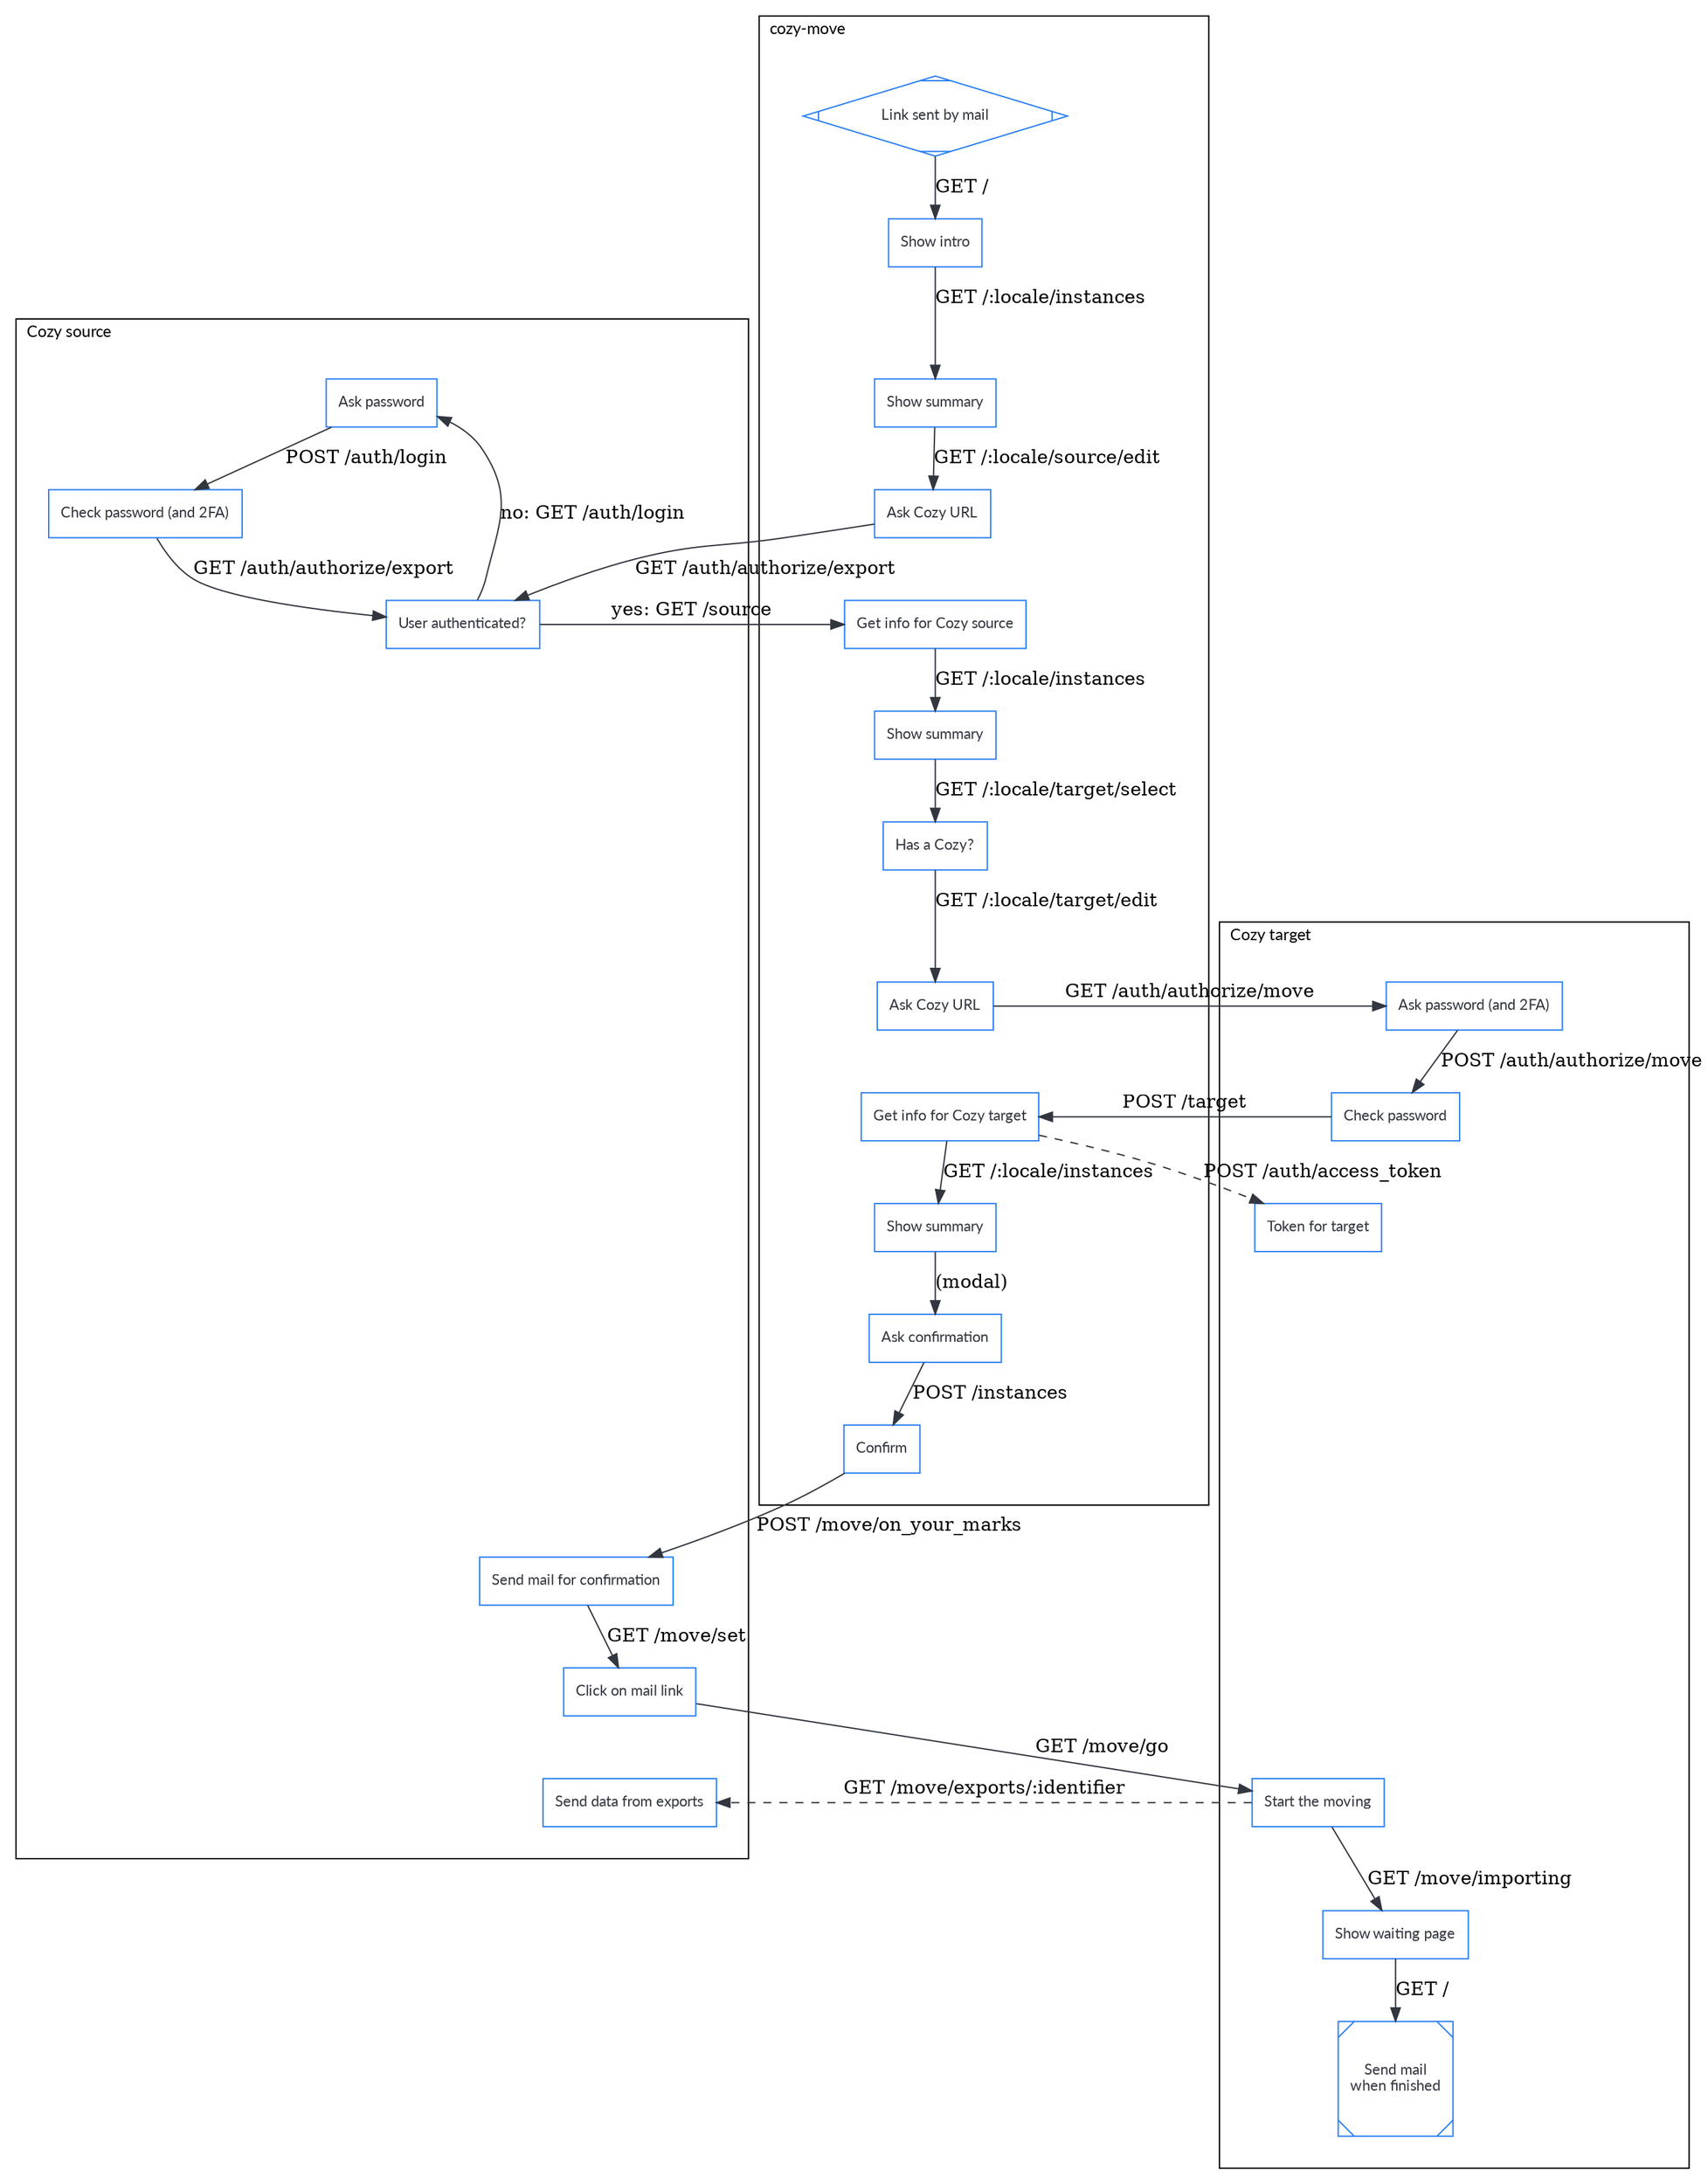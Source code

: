 digraph bitwarden {
	graph [splines=true];
	node [shape="box", fontname="lato", fontsize=11, margin=0.12, color="#297EF2", fontcolor="#32363F"];
	edge [color="#32363F"];
	ranksep=0.45; nodesep=1.5;

	// Hidden, to order the clusters
	s_export_2 -> m_edit_1 [style="invis"]

	subgraph cluster_source {
		label="Cozy source"; labeljust="l"; fontname="lato"; fontsize=12; margin=24; rankdir=TB;
		s_export [label="User authenticated?"]
		s_export_2 [label="Ask password"]
		s_export_3 [label="Check password (and 2FA)"]
		s_confirm [label="Send mail for confirmation"]
		s_mail [label="Click on mail link"]
		s_data [label="Send data from exports"]
		s_fake_1, s_fake_2, s_fake_3, s_fake_4, s_fake_5, s_fake_6, s_fake_7 [style="invis"]
	}

	subgraph cluster_move {
		label="cozy-move"; labeljust="l"; fontname="lato"; fontsize=12; margin=24;
		m_init [label="Link sent by mail"; shape="Mdiamond"]
		m_index_1 [label="Show summary"]
		m_edit_1 [label="Ask Cozy URL"]
		m_source [label="Get info for Cozy source"]
		m_intro [label="Show intro"]
		m_index_2 [label="Show summary"]
		m_select [label="Has a Cozy?"]
		m_edit_2 [label="Ask Cozy URL"]
		m_target [label="Get info for Cozy target"]
		m_index_3 [label="Show summary"]
		m_warning [label="Ask confirmation"]
		m_confirm [label="Confirm"]
	}

	subgraph cluster_target {
		label="Cozy target"; labeljust="l"; fontname="lato"; fontsize=12; margin=24;
		t_export [label="Ask password (and 2FA)"]
		t_export_2 [label="Check password"]
		t_token [label="Token for target"]
		t_run [label="Start the moving"]
		t_wait [label="Show waiting page"]
		t_done [label="Send mail\nwhen finished"; shape="Msquare"]
		t_fake_1, t_fake_2, t_fake_3, t_fake_4 [style="invis"]
	}

	// User
	m_init -> m_intro [label="GET /"]
	m_intro -> m_index_1 [label="GET /:locale/instances"]
	m_index_1 -> m_edit_1 [label="GET /:locale/source/edit"]
	m_edit_1 -> s_export [label="GET /auth/authorize/export"]
	s_export -> s_export_2 [label="no: GET /auth/login"; constraint=false]
	s_export_2 -> s_export_3 [label="POST /auth/login"]
	s_export_3 -> s_export [label="GET /auth/authorize/export"]
	s_export -> m_source [label="yes: GET /source"]
	m_source -> m_index_2 [label="GET /:locale/instances"]
	m_index_2 -> m_select [label="GET /:locale/target/select"]
	m_select -> m_edit_2 [label="GET /:locale/target/edit"]
	m_edit_2 -> t_export [label="GET /auth/authorize/move"]
	t_export -> t_export_2 [label="POST /auth/authorize/move"]
	t_export_2 -> m_target [label="POST /target"]
	m_target -> m_index_3 [label="GET /:locale/instances"]
	m_index_3 -> m_warning [label="(modal)"]
	m_warning -> m_confirm [label="POST /instances"]
	m_confirm -> s_confirm [label="POST /move/on_your_marks"]
	s_confirm -> s_mail [label="GET /move/set"]
	s_mail -> t_run [label="GET /move/go"]
	t_run -> t_wait [label="GET /move/importing"]
	t_wait -> t_done [label="GET /"]

	// Server to server
	m_target -> t_token [label="POST /auth/access_token"; style="dashed"]
	t_run -> s_data [label="GET /move/exports/:identifier"; style="dashed"]

	// Hidden, just to preserve order between nodes inside clusters
	s_export -> s_fake_1 -> s_fake_2 -> s_fake_3 -> s_fake_4 -> s_fake_5 -> s_fake_6 -> s_fake_7 -> s_confirm [style="invis"]
	s_mail -> s_data [style="invis"]
	m_edit_1 -> m_source [style="invis"]
	m_edit_2 -> m_target [style="invis"]
	t_export_2 -> t_token [style="invis"]
	t_token -> t_fake_1 -> t_fake_2 -> t_fake_3 -> t_fake_4 -> t_run [style="invis"]
}
